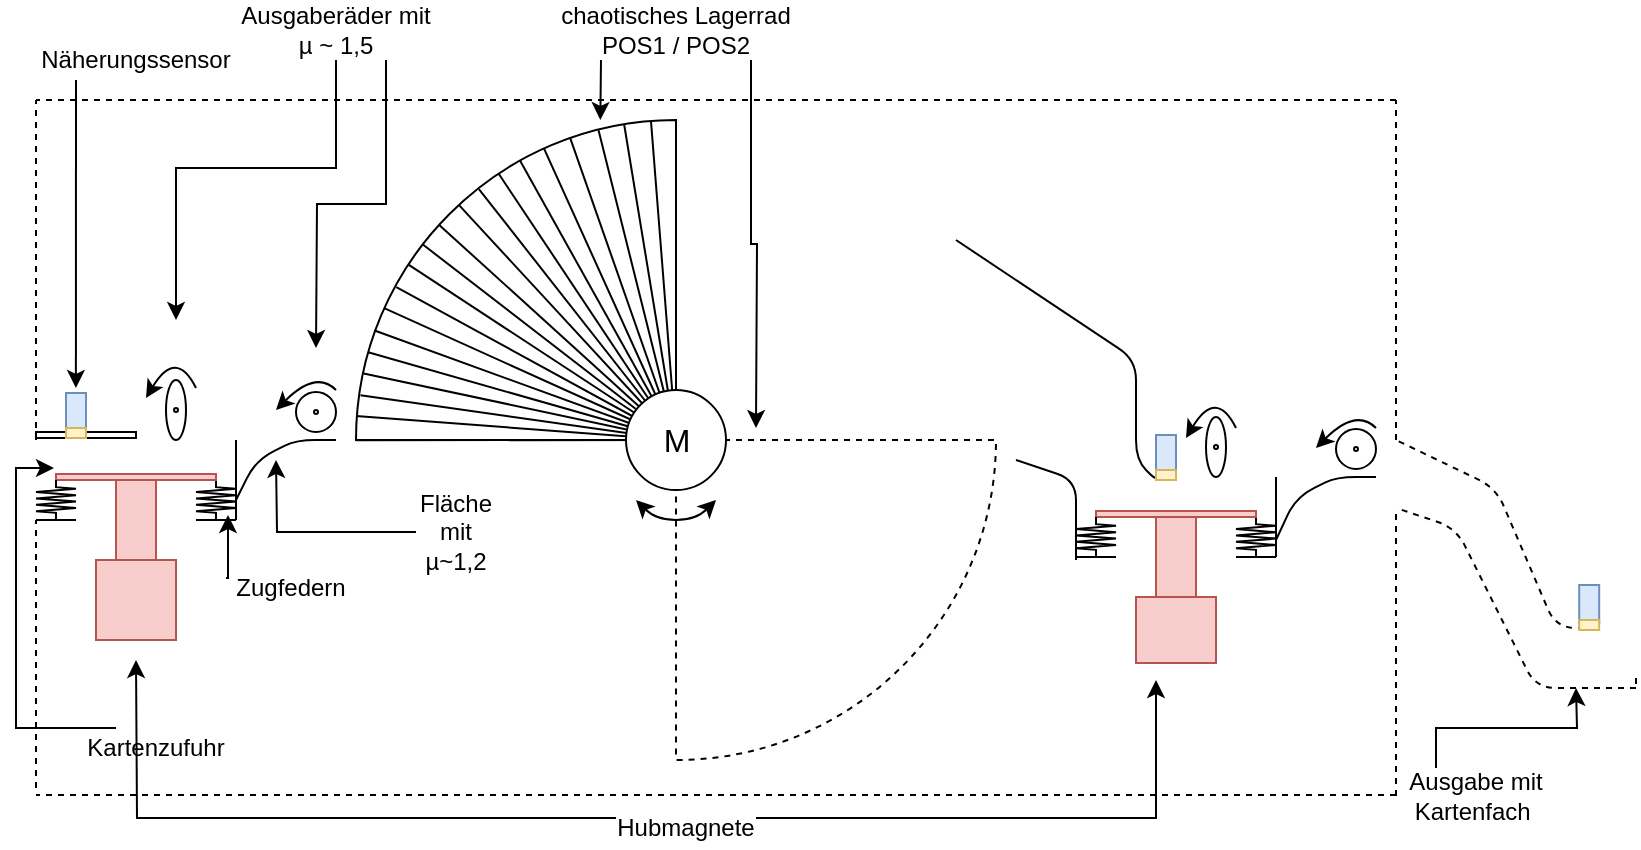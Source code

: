 <mxfile version="10.6.7" type="github"><diagram id="RfLB88kJiqTOzry3jW2a" name="Page-1"><mxGraphModel dx="1522" dy="840" grid="1" gridSize="10" guides="1" tooltips="1" connect="1" arrows="1" fold="1" page="1" pageScale="1" pageWidth="827" pageHeight="1169" math="0" shadow="0"><root><mxCell id="0"/><mxCell id="1" parent="0"/><mxCell id="RTJf5G-PXZHEJTNAElWj-1" value="" style="endArrow=none;html=1;" parent="1" edge="1"><mxGeometry width="50" height="50" relative="1" as="geometry"><mxPoint x="100" y="286" as="sourcePoint"/><mxPoint x="120" y="286" as="targetPoint"/><Array as="points"><mxPoint x="120" y="286"/></Array></mxGeometry></mxCell><mxCell id="RTJf5G-PXZHEJTNAElWj-2" value="" style="rounded=0;whiteSpace=wrap;html=1;fillColor=#f8cecc;strokeColor=#b85450;" parent="1" vertex="1"><mxGeometry x="60" y="266" width="20" height="40" as="geometry"/></mxCell><mxCell id="RTJf5G-PXZHEJTNAElWj-3" value="" style="rounded=0;whiteSpace=wrap;html=1;fillColor=#f8cecc;strokeColor=#b85450;" parent="1" vertex="1"><mxGeometry x="50" y="306" width="40" height="40" as="geometry"/></mxCell><mxCell id="RTJf5G-PXZHEJTNAElWj-4" value="" style="verticalLabelPosition=bottom;shadow=0;dashed=0;align=center;fillColor=#ffffff;html=1;verticalAlign=top;strokeWidth=1;shape=mxgraph.electrical.resistors.resistor_2;rotation=-90;" parent="1" vertex="1"><mxGeometry x="100" y="266" width="20" height="20" as="geometry"/></mxCell><mxCell id="RTJf5G-PXZHEJTNAElWj-5" value="" style="endArrow=none;html=1;" parent="1" edge="1"><mxGeometry width="50" height="50" relative="1" as="geometry"><mxPoint x="120" y="286" as="sourcePoint"/><mxPoint x="120" y="246" as="targetPoint"/></mxGeometry></mxCell><mxCell id="RTJf5G-PXZHEJTNAElWj-6" value="" style="rounded=0;whiteSpace=wrap;html=1;fillColor=#f8cecc;strokeColor=#b85450;" parent="1" vertex="1"><mxGeometry x="30" y="263" width="80" height="3" as="geometry"/></mxCell><mxCell id="RTJf5G-PXZHEJTNAElWj-7" value="" style="ellipse;whiteSpace=wrap;html=1;fillColor=none;gradientColor=none;rotation=90;" parent="1" vertex="1"><mxGeometry x="75" y="226" width="30" height="10" as="geometry"/></mxCell><mxCell id="RTJf5G-PXZHEJTNAElWj-8" value="" style="endArrow=classic;html=1;comic=0;curved=1;" parent="1" edge="1"><mxGeometry width="50" height="50" relative="1" as="geometry"><mxPoint x="100" y="220" as="sourcePoint"/><mxPoint x="75" y="225" as="targetPoint"/><Array as="points"><mxPoint x="90" y="200"/></Array></mxGeometry></mxCell><mxCell id="RTJf5G-PXZHEJTNAElWj-9" value="" style="ellipse;whiteSpace=wrap;html=1;aspect=fixed;fillColor=none;gradientColor=none;" parent="1" vertex="1"><mxGeometry x="89" y="230" width="2" height="2" as="geometry"/></mxCell><mxCell id="RTJf5G-PXZHEJTNAElWj-10" value="" style="endArrow=none;html=1;" parent="1" edge="1"><mxGeometry width="50" height="50" relative="1" as="geometry"><mxPoint x="120" y="276" as="sourcePoint"/><mxPoint x="170" y="246" as="targetPoint"/><Array as="points"><mxPoint x="130" y="256"/><mxPoint x="150" y="246"/></Array></mxGeometry></mxCell><mxCell id="RTJf5G-PXZHEJTNAElWj-11" value="" style="ellipse;whiteSpace=wrap;html=1;aspect=fixed;fillColor=none;gradientColor=none;" parent="1" vertex="1"><mxGeometry x="150" y="222" width="20" height="20" as="geometry"/></mxCell><mxCell id="RTJf5G-PXZHEJTNAElWj-13" value="" style="ellipse;whiteSpace=wrap;html=1;aspect=fixed;fillColor=none;gradientColor=none;" parent="1" vertex="1"><mxGeometry x="159" y="231" width="2" height="2" as="geometry"/></mxCell><mxCell id="RTJf5G-PXZHEJTNAElWj-19" value="" style="verticalLabelPosition=bottom;verticalAlign=top;html=1;shape=mxgraph.basic.pie;startAngle=0.25;endAngle=0.5;direction=west;aspect=fixed;fillColor=none;" parent="1" vertex="1"><mxGeometry x="180" y="86" width="320" height="320" as="geometry"/></mxCell><mxCell id="RTJf5G-PXZHEJTNAElWj-20" value="" style="verticalLabelPosition=bottom;verticalAlign=top;html=1;shape=mxgraph.basic.pie;startAngle=0.25;endAngle=0.5;direction=north;aspect=fixed;fillColor=none;dashed=1;rotation=90;" parent="1" vertex="1"><mxGeometry x="180" y="86" width="320" height="320" as="geometry"/></mxCell><mxCell id="RTJf5G-PXZHEJTNAElWj-23" value="" style="endArrow=none;html=1;" parent="1" edge="1"><mxGeometry width="50" height="50" relative="1" as="geometry"><mxPoint x="180" y="234" as="sourcePoint"/><mxPoint x="340" y="246" as="targetPoint"/></mxGeometry></mxCell><mxCell id="RTJf5G-PXZHEJTNAElWj-24" value="" style="endArrow=none;html=1;exitX=0.993;exitY=0.57;exitDx=0;exitDy=0;exitPerimeter=0;" parent="1" source="RTJf5G-PXZHEJTNAElWj-19" edge="1"><mxGeometry width="50" height="50" relative="1" as="geometry"><mxPoint x="183" y="221" as="sourcePoint"/><mxPoint x="340" y="246" as="targetPoint"/></mxGeometry></mxCell><mxCell id="RTJf5G-PXZHEJTNAElWj-25" value="" style="endArrow=none;html=1;exitX=0.988;exitY=0.604;exitDx=0;exitDy=0;exitPerimeter=0;" parent="1" source="RTJf5G-PXZHEJTNAElWj-19" edge="1"><mxGeometry width="50" height="50" relative="1" as="geometry"><mxPoint x="183" y="212" as="sourcePoint"/><mxPoint x="340" y="246" as="targetPoint"/></mxGeometry></mxCell><mxCell id="RTJf5G-PXZHEJTNAElWj-26" value="" style="endArrow=none;html=1;exitX=0.981;exitY=0.637;exitDx=0;exitDy=0;exitPerimeter=0;" parent="1" source="RTJf5G-PXZHEJTNAElWj-19" edge="1"><mxGeometry width="50" height="50" relative="1" as="geometry"><mxPoint x="185" y="204" as="sourcePoint"/><mxPoint x="340" y="246" as="targetPoint"/></mxGeometry></mxCell><mxCell id="RTJf5G-PXZHEJTNAElWj-27" value="" style="endArrow=none;html=1;exitX=1.001;exitY=0.538;exitDx=0;exitDy=0;exitPerimeter=0;" parent="1" edge="1"><mxGeometry width="50" height="50" relative="1" as="geometry"><mxPoint x="179.976" y="246.119" as="sourcePoint"/><mxPoint x="340" y="246" as="targetPoint"/></mxGeometry></mxCell><mxCell id="RTJf5G-PXZHEJTNAElWj-28" value="" style="endArrow=none;html=1;exitX=0.971;exitY=0.671;exitDx=0;exitDy=0;exitPerimeter=0;" parent="1" source="RTJf5G-PXZHEJTNAElWj-19" edge="1"><mxGeometry width="50" height="50" relative="1" as="geometry"><mxPoint x="195.477" y="214.45" as="sourcePoint"/><mxPoint x="340" y="246" as="targetPoint"/></mxGeometry></mxCell><mxCell id="RTJf5G-PXZHEJTNAElWj-29" value="" style="endArrow=none;html=1;exitX=0.956;exitY=0.706;exitDx=0;exitDy=0;exitPerimeter=0;" parent="1" source="RTJf5G-PXZHEJTNAElWj-19" edge="1"><mxGeometry width="50" height="50" relative="1" as="geometry"><mxPoint x="205.477" y="224.45" as="sourcePoint"/><mxPoint x="340" y="246" as="targetPoint"/></mxGeometry></mxCell><mxCell id="RTJf5G-PXZHEJTNAElWj-30" value="" style="endArrow=none;html=1;exitX=0.937;exitY=0.739;exitDx=0;exitDy=0;exitPerimeter=0;" parent="1" source="RTJf5G-PXZHEJTNAElWj-19" edge="1"><mxGeometry width="50" height="50" relative="1" as="geometry"><mxPoint x="196" y="178" as="sourcePoint"/><mxPoint x="340" y="246" as="targetPoint"/></mxGeometry></mxCell><mxCell id="RTJf5G-PXZHEJTNAElWj-32" value="" style="endArrow=none;html=1;exitX=0.918;exitY=0.774;exitDx=0;exitDy=0;exitPerimeter=0;" parent="1" source="RTJf5G-PXZHEJTNAElWj-19" edge="1"><mxGeometry width="50" height="50" relative="1" as="geometry"><mxPoint x="200" y="176" as="sourcePoint"/><mxPoint x="340" y="246" as="targetPoint"/></mxGeometry></mxCell><mxCell id="RTJf5G-PXZHEJTNAElWj-34" value="" style="endArrow=none;html=1;exitX=0.87;exitY=0.836;exitDx=0;exitDy=0;exitPerimeter=0;" parent="1" source="RTJf5G-PXZHEJTNAElWj-19" edge="1"><mxGeometry width="50" height="50" relative="1" as="geometry"><mxPoint x="208.899" y="180.758" as="sourcePoint"/><mxPoint x="340" y="246" as="targetPoint"/></mxGeometry></mxCell><mxCell id="RTJf5G-PXZHEJTNAElWj-37" value="" style="endArrow=none;html=1;exitX=0.895;exitY=0.805;exitDx=0;exitDy=0;exitPerimeter=0;" parent="1" source="RTJf5G-PXZHEJTNAElWj-19" edge="1"><mxGeometry width="50" height="50" relative="1" as="geometry"><mxPoint x="204" y="163" as="sourcePoint"/><mxPoint x="340" y="246" as="targetPoint"/></mxGeometry></mxCell><mxCell id="RTJf5G-PXZHEJTNAElWj-38" value="" style="endArrow=none;html=1;exitX=0.839;exitY=0.867;exitDx=0;exitDy=0;exitPerimeter=0;" parent="1" source="RTJf5G-PXZHEJTNAElWj-19" edge="1"><mxGeometry width="50" height="50" relative="1" as="geometry"><mxPoint x="247" y="116" as="sourcePoint"/><mxPoint x="340" y="246" as="targetPoint"/></mxGeometry></mxCell><mxCell id="RTJf5G-PXZHEJTNAElWj-39" value="" style="endArrow=none;html=1;exitX=0.808;exitY=0.892;exitDx=0;exitDy=0;exitPerimeter=0;" parent="1" source="RTJf5G-PXZHEJTNAElWj-19" edge="1"><mxGeometry width="50" height="50" relative="1" as="geometry"><mxPoint x="255" y="111" as="sourcePoint"/><mxPoint x="340" y="246" as="targetPoint"/></mxGeometry></mxCell><mxCell id="RTJf5G-PXZHEJTNAElWj-40" value="" style="endArrow=none;html=1;exitX=0.744;exitY=0.937;exitDx=0;exitDy=0;exitPerimeter=0;" parent="1" source="RTJf5G-PXZHEJTNAElWj-19" edge="1"><mxGeometry width="50" height="50" relative="1" as="geometry"><mxPoint x="238.791" y="185.093" as="sourcePoint"/><mxPoint x="340" y="246" as="targetPoint"/></mxGeometry></mxCell><mxCell id="RTJf5G-PXZHEJTNAElWj-41" value="" style="endArrow=none;html=1;exitX=0.777;exitY=0.916;exitDx=0;exitDy=0;exitPerimeter=0;" parent="1" source="RTJf5G-PXZHEJTNAElWj-19" edge="1"><mxGeometry width="50" height="50" relative="1" as="geometry"><mxPoint x="229.791" y="176.093" as="sourcePoint"/><mxPoint x="340" y="246" as="targetPoint"/></mxGeometry></mxCell><mxCell id="RTJf5G-PXZHEJTNAElWj-49" value="" style="endArrow=none;html=1;" parent="1" edge="1"><mxGeometry width="50" height="50" relative="1" as="geometry"><mxPoint x="190" y="246" as="sourcePoint"/><mxPoint x="340" y="246" as="targetPoint"/></mxGeometry></mxCell><mxCell id="RTJf5G-PXZHEJTNAElWj-50" value="" style="endArrow=none;html=1;exitX=0.706;exitY=0.955;exitDx=0;exitDy=0;exitPerimeter=0;" parent="1" source="RTJf5G-PXZHEJTNAElWj-19" edge="1"><mxGeometry width="50" height="50" relative="1" as="geometry"><mxPoint x="200" y="254" as="sourcePoint"/><mxPoint x="340" y="246" as="targetPoint"/></mxGeometry></mxCell><mxCell id="RTJf5G-PXZHEJTNAElWj-52" value="" style="endArrow=none;html=1;exitX=0.665;exitY=0.971;exitDx=0;exitDy=0;exitPerimeter=0;" parent="1" source="RTJf5G-PXZHEJTNAElWj-19" edge="1"><mxGeometry width="50" height="50" relative="1" as="geometry"><mxPoint x="290.058" y="92.674" as="sourcePoint"/><mxPoint x="340" y="246" as="targetPoint"/></mxGeometry></mxCell><mxCell id="RTJf5G-PXZHEJTNAElWj-53" value="" style="endArrow=none;html=1;exitX=0.621;exitY=0.984;exitDx=0;exitDy=0;exitPerimeter=0;" parent="1" source="RTJf5G-PXZHEJTNAElWj-19" edge="1"><mxGeometry width="50" height="50" relative="1" as="geometry"><mxPoint x="302" y="90" as="sourcePoint"/><mxPoint x="340" y="246" as="targetPoint"/></mxGeometry></mxCell><mxCell id="RTJf5G-PXZHEJTNAElWj-54" value="" style="endArrow=none;html=1;exitX=0.581;exitY=0.993;exitDx=0;exitDy=0;exitPerimeter=0;" parent="1" source="RTJf5G-PXZHEJTNAElWj-19" edge="1"><mxGeometry width="50" height="50" relative="1" as="geometry"><mxPoint x="318" y="89" as="sourcePoint"/><mxPoint x="340" y="246" as="targetPoint"/><Array as="points"/></mxGeometry></mxCell><mxCell id="RTJf5G-PXZHEJTNAElWj-55" value="" style="endArrow=none;html=1;" parent="1" source="RTJf5G-PXZHEJTNAElWj-61" edge="1"><mxGeometry width="50" height="50" relative="1" as="geometry"><mxPoint x="190" y="244" as="sourcePoint"/><mxPoint x="340" y="246" as="targetPoint"/></mxGeometry></mxCell><mxCell id="RTJf5G-PXZHEJTNAElWj-56" value="" style="endArrow=none;html=1;exitX=0.539;exitY=0.997;exitDx=0;exitDy=0;exitPerimeter=0;" parent="1" source="RTJf5G-PXZHEJTNAElWj-19" edge="1"><mxGeometry width="50" height="50" relative="1" as="geometry"><mxPoint x="330.093" y="85.849" as="sourcePoint"/><mxPoint x="340" y="245.5" as="targetPoint"/></mxGeometry></mxCell><mxCell id="RTJf5G-PXZHEJTNAElWj-62" value="" style="endArrow=none;html=1;" parent="1" source="RTJf5G-PXZHEJTNAElWj-63" target="RTJf5G-PXZHEJTNAElWj-61" edge="1"><mxGeometry width="50" height="50" relative="1" as="geometry"><mxPoint x="500" y="246" as="sourcePoint"/><mxPoint x="340" y="246" as="targetPoint"/></mxGeometry></mxCell><mxCell id="RTJf5G-PXZHEJTNAElWj-61" value="" style="ellipse;whiteSpace=wrap;html=1;aspect=fixed;" parent="1" vertex="1"><mxGeometry x="315" y="221" width="50" height="50" as="geometry"/></mxCell><mxCell id="RTJf5G-PXZHEJTNAElWj-63" value="&lt;font style=&quot;font-size: 16px&quot;&gt;M&lt;/font&gt;" style="text;html=1;align=center;verticalAlign=middle;whiteSpace=wrap;rounded=0;" parent="1" vertex="1"><mxGeometry x="328.5" y="234.5" width="23" height="23" as="geometry"/></mxCell><mxCell id="4iU3ooHCfDgcOZttudwt-4" value="" style="endArrow=none;html=1;" parent="1" edge="1"><mxGeometry width="50" height="50" relative="1" as="geometry"><mxPoint x="20" y="286" as="sourcePoint"/><mxPoint x="40" y="286" as="targetPoint"/><Array as="points"><mxPoint x="40" y="286"/></Array></mxGeometry></mxCell><mxCell id="4iU3ooHCfDgcOZttudwt-5" value="" style="verticalLabelPosition=bottom;shadow=0;dashed=0;align=center;fillColor=#ffffff;html=1;verticalAlign=top;strokeWidth=1;shape=mxgraph.electrical.resistors.resistor_2;rotation=-90;" parent="1" vertex="1"><mxGeometry x="20" y="266" width="20" height="20" as="geometry"/></mxCell><mxCell id="4iU3ooHCfDgcOZttudwt-8" value="" style="endArrow=none;html=1;" parent="1" edge="1"><mxGeometry width="50" height="50" relative="1" as="geometry"><mxPoint x="620.0" y="304.5" as="sourcePoint"/><mxPoint x="640.0" y="304.5" as="targetPoint"/><Array as="points"><mxPoint x="640" y="304.5"/></Array></mxGeometry></mxCell><mxCell id="4iU3ooHCfDgcOZttudwt-9" value="" style="rounded=0;whiteSpace=wrap;html=1;fillColor=#f8cecc;strokeColor=#b85450;" parent="1" vertex="1"><mxGeometry x="580" y="284.5" width="20" height="40" as="geometry"/></mxCell><mxCell id="4iU3ooHCfDgcOZttudwt-10" value="" style="rounded=0;whiteSpace=wrap;html=1;fillColor=#f8cecc;strokeColor=#b85450;" parent="1" vertex="1"><mxGeometry x="570" y="324.5" width="40" height="33" as="geometry"/></mxCell><mxCell id="4iU3ooHCfDgcOZttudwt-11" value="" style="verticalLabelPosition=bottom;shadow=0;dashed=0;align=center;fillColor=#ffffff;html=1;verticalAlign=top;strokeWidth=1;shape=mxgraph.electrical.resistors.resistor_2;rotation=-90;" parent="1" vertex="1"><mxGeometry x="620" y="284.5" width="20" height="20" as="geometry"/></mxCell><mxCell id="4iU3ooHCfDgcOZttudwt-12" value="" style="endArrow=none;html=1;" parent="1" edge="1"><mxGeometry width="50" height="50" relative="1" as="geometry"><mxPoint x="640.0" y="304.5" as="sourcePoint"/><mxPoint x="640.0" y="264.5" as="targetPoint"/></mxGeometry></mxCell><mxCell id="4iU3ooHCfDgcOZttudwt-13" value="" style="rounded=0;whiteSpace=wrap;html=1;fillColor=#f8cecc;strokeColor=#b85450;" parent="1" vertex="1"><mxGeometry x="550" y="281.5" width="80" height="3" as="geometry"/></mxCell><mxCell id="4iU3ooHCfDgcOZttudwt-14" value="" style="ellipse;whiteSpace=wrap;html=1;fillColor=none;gradientColor=none;rotation=90;" parent="1" vertex="1"><mxGeometry x="595" y="244.5" width="30" height="10" as="geometry"/></mxCell><mxCell id="4iU3ooHCfDgcOZttudwt-15" value="" style="curved=1;endArrow=classic;html=1;startArrow=classic;startFill=1;" parent="1" edge="1"><mxGeometry width="50" height="50" relative="1" as="geometry"><mxPoint x="360" y="276" as="sourcePoint"/><mxPoint x="320" y="276" as="targetPoint"/><Array as="points"><mxPoint x="350" y="286"/><mxPoint x="330" y="286"/></Array></mxGeometry></mxCell><mxCell id="4iU3ooHCfDgcOZttudwt-16" value="" style="ellipse;whiteSpace=wrap;html=1;aspect=fixed;fillColor=none;gradientColor=none;" parent="1" vertex="1"><mxGeometry x="609" y="248.5" width="2" height="2" as="geometry"/></mxCell><mxCell id="4iU3ooHCfDgcOZttudwt-17" value="" style="endArrow=none;html=1;" parent="1" edge="1"><mxGeometry width="50" height="50" relative="1" as="geometry"><mxPoint x="640" y="296" as="sourcePoint"/><mxPoint x="690.0" y="264.5" as="targetPoint"/><Array as="points"><mxPoint x="650" y="274.5"/><mxPoint x="670" y="264.5"/></Array></mxGeometry></mxCell><mxCell id="4iU3ooHCfDgcOZttudwt-18" value="" style="ellipse;whiteSpace=wrap;html=1;aspect=fixed;fillColor=none;gradientColor=none;" parent="1" vertex="1"><mxGeometry x="670" y="240.5" width="20" height="20" as="geometry"/></mxCell><mxCell id="4iU3ooHCfDgcOZttudwt-19" value="" style="endArrow=classic;html=1;curved=1;" parent="1" edge="1"><mxGeometry width="50" height="50" relative="1" as="geometry"><mxPoint x="690" y="240" as="sourcePoint"/><mxPoint x="660" y="250" as="targetPoint"/><Array as="points"><mxPoint x="680" y="230"/></Array></mxGeometry></mxCell><mxCell id="4iU3ooHCfDgcOZttudwt-20" value="" style="ellipse;whiteSpace=wrap;html=1;aspect=fixed;fillColor=none;gradientColor=none;" parent="1" vertex="1"><mxGeometry x="679" y="249.5" width="2" height="2" as="geometry"/></mxCell><mxCell id="4iU3ooHCfDgcOZttudwt-23" value="" style="endArrow=none;html=1;" parent="1" edge="1"><mxGeometry width="50" height="50" relative="1" as="geometry"><mxPoint x="540" y="304.5" as="sourcePoint"/><mxPoint x="560.0" y="304.5" as="targetPoint"/><Array as="points"><mxPoint x="560" y="304.5"/></Array></mxGeometry></mxCell><mxCell id="4iU3ooHCfDgcOZttudwt-24" value="" style="verticalLabelPosition=bottom;shadow=0;dashed=0;align=center;fillColor=#ffffff;html=1;verticalAlign=top;strokeWidth=1;shape=mxgraph.electrical.resistors.resistor_2;rotation=-90;" parent="1" vertex="1"><mxGeometry x="540" y="284.5" width="20" height="20" as="geometry"/></mxCell><mxCell id="4iU3ooHCfDgcOZttudwt-27" value="" style="endArrow=none;html=1;" parent="1" edge="1"><mxGeometry width="50" height="50" relative="1" as="geometry"><mxPoint x="540" y="306" as="sourcePoint"/><mxPoint x="510" y="256" as="targetPoint"/><Array as="points"><mxPoint x="540" y="266"/></Array></mxGeometry></mxCell><mxCell id="4iU3ooHCfDgcOZttudwt-29" value="" style="rounded=0;whiteSpace=wrap;html=1;" parent="1" vertex="1"><mxGeometry x="20" y="242" width="50" height="3" as="geometry"/></mxCell><mxCell id="4iU3ooHCfDgcOZttudwt-32" value="" style="endArrow=none;html=1;" parent="1" edge="1"><mxGeometry width="50" height="50" relative="1" as="geometry"><mxPoint x="480" y="146" as="sourcePoint"/><mxPoint x="590" y="266" as="targetPoint"/><Array as="points"><mxPoint x="570" y="206"/><mxPoint x="570" y="256"/><mxPoint x="580" y="266"/></Array></mxGeometry></mxCell><mxCell id="4iU3ooHCfDgcOZttudwt-33" value="" style="endArrow=none;dashed=1;html=1;" parent="1" edge="1"><mxGeometry width="50" height="50" relative="1" as="geometry"><mxPoint x="700" y="423.5" as="sourcePoint"/><mxPoint x="20" y="423.5" as="targetPoint"/></mxGeometry></mxCell><mxCell id="4iU3ooHCfDgcOZttudwt-34" value="" style="endArrow=none;dashed=1;html=1;" parent="1" edge="1"><mxGeometry width="50" height="50" relative="1" as="geometry"><mxPoint x="700" y="76" as="sourcePoint"/><mxPoint x="20" y="76" as="targetPoint"/></mxGeometry></mxCell><mxCell id="4iU3ooHCfDgcOZttudwt-35" value="" style="endArrow=none;dashed=1;html=1;" parent="1" edge="1"><mxGeometry width="50" height="50" relative="1" as="geometry"><mxPoint x="700" y="246" as="sourcePoint"/><mxPoint x="700" y="76" as="targetPoint"/></mxGeometry></mxCell><mxCell id="4iU3ooHCfDgcOZttudwt-36" value="" style="endArrow=none;dashed=1;html=1;exitX=0;exitY=0.5;exitDx=0;exitDy=0;" parent="1" source="4iU3ooHCfDgcOZttudwt-59" edge="1"><mxGeometry width="50" height="50" relative="1" as="geometry"><mxPoint x="700" y="366.5" as="sourcePoint"/><mxPoint x="700" y="280" as="targetPoint"/></mxGeometry></mxCell><mxCell id="4iU3ooHCfDgcOZttudwt-38" value="" style="endArrow=none;dashed=1;html=1;" parent="1" edge="1"><mxGeometry width="50" height="50" relative="1" as="geometry"><mxPoint x="800" y="340" as="sourcePoint"/><mxPoint x="700" y="246" as="targetPoint"/><Array as="points"><mxPoint x="780" y="340"/><mxPoint x="750" y="270"/></Array></mxGeometry></mxCell><mxCell id="4iU3ooHCfDgcOZttudwt-39" value="" style="endArrow=none;dashed=1;html=1;" parent="1" edge="1"><mxGeometry width="50" height="50" relative="1" as="geometry"><mxPoint x="20" y="246" as="sourcePoint"/><mxPoint x="20" y="76" as="targetPoint"/></mxGeometry></mxCell><mxCell id="4iU3ooHCfDgcOZttudwt-40" value="" style="endArrow=none;dashed=1;html=1;" parent="1" edge="1"><mxGeometry width="50" height="50" relative="1" as="geometry"><mxPoint x="20" y="420" as="sourcePoint"/><mxPoint x="20" y="286" as="targetPoint"/></mxGeometry></mxCell><mxCell id="4iU3ooHCfDgcOZttudwt-44" style="edgeStyle=orthogonalEdgeStyle;rounded=0;orthogonalLoop=1;jettySize=auto;html=1;exitX=0;exitY=0.25;exitDx=0;exitDy=0;startArrow=none;startFill=0;endArrow=classic;endFill=1;" parent="1" source="4iU3ooHCfDgcOZttudwt-43" edge="1"><mxGeometry relative="1" as="geometry"><mxPoint x="70" y="356" as="targetPoint"/></mxGeometry></mxCell><mxCell id="4iU3ooHCfDgcOZttudwt-45" style="edgeStyle=orthogonalEdgeStyle;rounded=0;orthogonalLoop=1;jettySize=auto;html=1;exitX=1;exitY=0.25;exitDx=0;exitDy=0;startArrow=none;startFill=0;endArrow=classic;endFill=1;" parent="1" source="4iU3ooHCfDgcOZttudwt-43" edge="1"><mxGeometry relative="1" as="geometry"><mxPoint x="580" y="366" as="targetPoint"/><Array as="points"><mxPoint x="580" y="435"/></Array></mxGeometry></mxCell><mxCell id="4iU3ooHCfDgcOZttudwt-43" value="Hubmagnete" style="text;html=1;strokeColor=none;fillColor=none;align=center;verticalAlign=middle;whiteSpace=wrap;rounded=0;" parent="1" vertex="1"><mxGeometry x="310" y="430" width="70" height="20" as="geometry"/></mxCell><mxCell id="4iU3ooHCfDgcOZttudwt-47" style="edgeStyle=orthogonalEdgeStyle;rounded=0;orthogonalLoop=1;jettySize=auto;html=1;exitX=0;exitY=0.25;exitDx=0;exitDy=0;startArrow=none;startFill=0;endArrow=classic;endFill=1;entryX=0.125;entryY=0.8;entryDx=0;entryDy=0;entryPerimeter=0;" parent="1" source="4iU3ooHCfDgcOZttudwt-46" target="RTJf5G-PXZHEJTNAElWj-4" edge="1"><mxGeometry relative="1" as="geometry"><mxPoint x="115" y="296" as="targetPoint"/></mxGeometry></mxCell><mxCell id="4iU3ooHCfDgcOZttudwt-46" value="Zugfedern&lt;br&gt;" style="text;html=1;strokeColor=none;fillColor=none;align=center;verticalAlign=middle;whiteSpace=wrap;rounded=0;" parent="1" vertex="1"><mxGeometry x="115" y="310" width="65" height="20" as="geometry"/></mxCell><mxCell id="4iU3ooHCfDgcOZttudwt-49" style="edgeStyle=orthogonalEdgeStyle;rounded=0;orthogonalLoop=1;jettySize=auto;html=1;exitX=0;exitY=0.5;exitDx=0;exitDy=0;startArrow=none;startFill=0;endArrow=classic;endFill=1;" parent="1" source="4iU3ooHCfDgcOZttudwt-48" edge="1"><mxGeometry relative="1" as="geometry"><mxPoint x="140.0" y="256" as="targetPoint"/></mxGeometry></mxCell><mxCell id="4iU3ooHCfDgcOZttudwt-48" value="Fläche mit µ~1,2&lt;br&gt;" style="text;html=1;strokeColor=none;fillColor=none;align=center;verticalAlign=middle;whiteSpace=wrap;rounded=0;" parent="1" vertex="1"><mxGeometry x="210" y="282" width="40" height="20" as="geometry"/></mxCell><mxCell id="4iU3ooHCfDgcOZttudwt-51" style="edgeStyle=orthogonalEdgeStyle;rounded=0;orthogonalLoop=1;jettySize=auto;html=1;exitX=0.25;exitY=1;exitDx=0;exitDy=0;startArrow=none;startFill=0;endArrow=classic;endFill=1;" parent="1" source="4iU3ooHCfDgcOZttudwt-50" edge="1"><mxGeometry relative="1" as="geometry"><mxPoint x="302.167" y="86" as="targetPoint"/></mxGeometry></mxCell><mxCell id="4iU3ooHCfDgcOZttudwt-53" style="edgeStyle=orthogonalEdgeStyle;rounded=0;orthogonalLoop=1;jettySize=auto;html=1;exitX=0.75;exitY=1;exitDx=0;exitDy=0;startArrow=none;startFill=0;endArrow=classic;endFill=1;" parent="1" source="4iU3ooHCfDgcOZttudwt-50" edge="1"><mxGeometry relative="1" as="geometry"><mxPoint x="380" y="240" as="targetPoint"/></mxGeometry></mxCell><mxCell id="4iU3ooHCfDgcOZttudwt-50" value="chaotisches Lagerrad&lt;br&gt;POS1 / POS2&lt;br&gt;" style="text;html=1;strokeColor=none;fillColor=none;align=center;verticalAlign=middle;whiteSpace=wrap;rounded=0;" parent="1" vertex="1"><mxGeometry x="265" y="26" width="150" height="30" as="geometry"/></mxCell><mxCell id="4iU3ooHCfDgcOZttudwt-56" style="edgeStyle=orthogonalEdgeStyle;rounded=0;orthogonalLoop=1;jettySize=auto;html=1;exitX=0.5;exitY=1;exitDx=0;exitDy=0;startArrow=none;startFill=0;endArrow=classic;endFill=1;" parent="1" source="4iU3ooHCfDgcOZttudwt-54" edge="1"><mxGeometry relative="1" as="geometry"><mxPoint x="90" y="186" as="targetPoint"/><Array as="points"><mxPoint x="170" y="110"/><mxPoint x="90" y="110"/></Array></mxGeometry></mxCell><mxCell id="GDKP87wWafZMi6jJUAMK-6" style="edgeStyle=orthogonalEdgeStyle;rounded=0;orthogonalLoop=1;jettySize=auto;html=1;exitX=0.75;exitY=1;exitDx=0;exitDy=0;startArrow=none;startFill=0;endArrow=classic;endFill=1;" parent="1" source="4iU3ooHCfDgcOZttudwt-54" edge="1"><mxGeometry relative="1" as="geometry"><mxPoint x="160.0" y="200" as="targetPoint"/></mxGeometry></mxCell><mxCell id="4iU3ooHCfDgcOZttudwt-54" value="Ausgaberäder mit µ ~ 1,5" style="text;html=1;strokeColor=none;fillColor=none;align=center;verticalAlign=middle;whiteSpace=wrap;rounded=0;" parent="1" vertex="1"><mxGeometry x="120" y="26" width="100" height="30" as="geometry"/></mxCell><mxCell id="Hjkm9xO0jwpW-wi6ekSP-1" style="edgeStyle=orthogonalEdgeStyle;rounded=0;orthogonalLoop=1;jettySize=auto;html=1;exitX=0.25;exitY=0;exitDx=0;exitDy=0;" parent="1" source="4iU3ooHCfDgcOZttudwt-59" edge="1"><mxGeometry relative="1" as="geometry"><mxPoint x="790" y="370" as="targetPoint"/></mxGeometry></mxCell><mxCell id="4iU3ooHCfDgcOZttudwt-59" value="Ausgabe mit Kartenfach&amp;nbsp;&lt;br&gt;" style="text;html=1;strokeColor=none;fillColor=none;align=center;verticalAlign=middle;whiteSpace=wrap;rounded=0;" parent="1" vertex="1"><mxGeometry x="700" y="410" width="80" height="28" as="geometry"/></mxCell><mxCell id="4iU3ooHCfDgcOZttudwt-62" style="edgeStyle=orthogonalEdgeStyle;rounded=0;orthogonalLoop=1;jettySize=auto;html=1;exitX=0.25;exitY=0;exitDx=0;exitDy=0;startArrow=none;startFill=0;endArrow=classic;endFill=1;" parent="1" source="4iU3ooHCfDgcOZttudwt-61" edge="1"><mxGeometry relative="1" as="geometry"><mxPoint x="29" y="260" as="targetPoint"/><Array as="points"><mxPoint x="29" y="390"/><mxPoint x="10" y="390"/><mxPoint x="10" y="260"/><mxPoint x="20" y="260"/></Array></mxGeometry></mxCell><mxCell id="4iU3ooHCfDgcOZttudwt-61" value="Kartenzufuhr&lt;br&gt;" style="text;html=1;strokeColor=none;fillColor=none;align=center;verticalAlign=middle;whiteSpace=wrap;rounded=0;" parent="1" vertex="1"><mxGeometry x="40" y="390" width="80" height="20" as="geometry"/></mxCell><mxCell id="GDKP87wWafZMi6jJUAMK-1" value="" style="rounded=0;whiteSpace=wrap;html=1;fillColor=#dae8fc;strokeColor=#6c8ebf;" parent="1" vertex="1"><mxGeometry x="35" y="222.5" width="10" height="19" as="geometry"/></mxCell><mxCell id="GDKP87wWafZMi6jJUAMK-4" value="" style="rounded=0;whiteSpace=wrap;html=1;fillColor=#fff2cc;strokeColor=#d6b656;" parent="1" vertex="1"><mxGeometry x="35" y="240" width="10" height="5" as="geometry"/></mxCell><mxCell id="GDKP87wWafZMi6jJUAMK-21" style="edgeStyle=none;rounded=0;comic=0;orthogonalLoop=1;jettySize=auto;html=1;exitX=0.25;exitY=1;exitDx=0;exitDy=0;startArrow=none;startFill=0;endArrow=classic;endFill=1;" parent="1" source="GDKP87wWafZMi6jJUAMK-5" edge="1"><mxGeometry relative="1" as="geometry"><mxPoint x="39.952" y="220" as="targetPoint"/></mxGeometry></mxCell><mxCell id="GDKP87wWafZMi6jJUAMK-5" value="Näherungssensor&lt;br&gt;" style="text;html=1;strokeColor=none;fillColor=none;align=center;verticalAlign=middle;whiteSpace=wrap;rounded=0;" parent="1" vertex="1"><mxGeometry x="10" y="46" width="120" height="20" as="geometry"/></mxCell><mxCell id="GDKP87wWafZMi6jJUAMK-11" value="" style="endArrow=classic;html=1;comic=0;curved=1;" parent="1" edge="1"><mxGeometry width="50" height="50" relative="1" as="geometry"><mxPoint x="620.0" y="240" as="sourcePoint"/><mxPoint x="595.0" y="245" as="targetPoint"/><Array as="points"><mxPoint x="610" y="220"/></Array></mxGeometry></mxCell><mxCell id="GDKP87wWafZMi6jJUAMK-17" value="" style="endArrow=classic;html=1;curved=1;" parent="1" edge="1"><mxGeometry width="50" height="50" relative="1" as="geometry"><mxPoint x="170" y="221" as="sourcePoint"/><mxPoint x="140" y="231" as="targetPoint"/><Array as="points"><mxPoint x="160" y="211"/></Array></mxGeometry></mxCell><mxCell id="GDKP87wWafZMi6jJUAMK-22" value="" style="rounded=0;whiteSpace=wrap;html=1;fillColor=#dae8fc;strokeColor=#6c8ebf;" parent="1" vertex="1"><mxGeometry x="580" y="243.5" width="10" height="19" as="geometry"/></mxCell><mxCell id="GDKP87wWafZMi6jJUAMK-23" value="" style="rounded=0;whiteSpace=wrap;html=1;fillColor=#fff2cc;strokeColor=#d6b656;" parent="1" vertex="1"><mxGeometry x="580" y="261" width="10" height="5" as="geometry"/></mxCell><mxCell id="Hjkm9xO0jwpW-wi6ekSP-5" value="" style="endArrow=none;dashed=1;html=1;" parent="1" edge="1"><mxGeometry width="50" height="50" relative="1" as="geometry"><mxPoint x="820" y="370" as="sourcePoint"/><mxPoint x="700" y="280" as="targetPoint"/><Array as="points"><mxPoint x="770" y="370"/><mxPoint x="730" y="290"/></Array></mxGeometry></mxCell><mxCell id="Hjkm9xO0jwpW-wi6ekSP-9" value="" style="rounded=0;whiteSpace=wrap;html=1;fillColor=#dae8fc;strokeColor=#6c8ebf;" parent="1" vertex="1"><mxGeometry x="791.6" y="318.5" width="10" height="19" as="geometry"/></mxCell><mxCell id="Hjkm9xO0jwpW-wi6ekSP-10" value="" style="rounded=0;whiteSpace=wrap;html=1;fillColor=#fff2cc;strokeColor=#d6b656;" parent="1" vertex="1"><mxGeometry x="791.6" y="336" width="10" height="5" as="geometry"/></mxCell><mxCell id="Hjkm9xO0jwpW-wi6ekSP-11" value="" style="endArrow=none;dashed=1;html=1;" parent="1" edge="1"><mxGeometry width="50" height="50" relative="1" as="geometry"><mxPoint x="820" y="365" as="sourcePoint"/><mxPoint x="820" y="370" as="targetPoint"/><Array as="points"/></mxGeometry></mxCell></root></mxGraphModel></diagram><diagram id="Ktnl2CNYgQUa4dqA6UWY" name="Page-2"><mxGraphModel dx="1182" dy="752" grid="1" gridSize="10" guides="1" tooltips="1" connect="1" arrows="1" fold="1" page="1" pageScale="1" pageWidth="827" pageHeight="1169" math="0" shadow="0"><root><mxCell id="ehRB_EOd469VQl2HE4lq-0"/><mxCell id="ehRB_EOd469VQl2HE4lq-1" parent="ehRB_EOd469VQl2HE4lq-0"/><mxCell id="O4H0m7bEJ_m4mDO5WYzA-0" value="" style="endArrow=none;html=1;" parent="ehRB_EOd469VQl2HE4lq-1" edge="1"><mxGeometry width="50" height="50" relative="1" as="geometry"><mxPoint x="100" y="286.0" as="sourcePoint"/><mxPoint x="120" y="286.0" as="targetPoint"/><Array as="points"><mxPoint x="120" y="286"/></Array></mxGeometry></mxCell><mxCell id="O4H0m7bEJ_m4mDO5WYzA-1" value="" style="rounded=0;whiteSpace=wrap;html=1;fillColor=#f8cecc;strokeColor=#b85450;" parent="ehRB_EOd469VQl2HE4lq-1" vertex="1"><mxGeometry x="60" y="266" width="20" height="40" as="geometry"/></mxCell><mxCell id="O4H0m7bEJ_m4mDO5WYzA-2" value="" style="rounded=0;whiteSpace=wrap;html=1;fillColor=#f8cecc;strokeColor=#b85450;" parent="ehRB_EOd469VQl2HE4lq-1" vertex="1"><mxGeometry x="50" y="306" width="40" height="40" as="geometry"/></mxCell><mxCell id="O4H0m7bEJ_m4mDO5WYzA-3" value="" style="verticalLabelPosition=bottom;shadow=0;dashed=0;align=center;fillColor=#ffffff;html=1;verticalAlign=top;strokeWidth=1;shape=mxgraph.electrical.resistors.resistor_2;rotation=-90;" parent="ehRB_EOd469VQl2HE4lq-1" vertex="1"><mxGeometry x="100" y="266" width="20" height="20" as="geometry"/></mxCell><mxCell id="O4H0m7bEJ_m4mDO5WYzA-4" value="" style="endArrow=none;html=1;" parent="ehRB_EOd469VQl2HE4lq-1" edge="1"><mxGeometry width="50" height="50" relative="1" as="geometry"><mxPoint x="120" y="286.0" as="sourcePoint"/><mxPoint x="120" y="246.0" as="targetPoint"/></mxGeometry></mxCell><mxCell id="O4H0m7bEJ_m4mDO5WYzA-5" value="" style="rounded=0;whiteSpace=wrap;html=1;fillColor=#f8cecc;strokeColor=#b85450;" parent="ehRB_EOd469VQl2HE4lq-1" vertex="1"><mxGeometry x="30" y="263" width="80" height="3" as="geometry"/></mxCell><mxCell id="O4H0m7bEJ_m4mDO5WYzA-6" value="" style="ellipse;whiteSpace=wrap;html=1;fillColor=none;gradientColor=none;rotation=90;" parent="ehRB_EOd469VQl2HE4lq-1" vertex="1"><mxGeometry x="75" y="226" width="30" height="10" as="geometry"/></mxCell><mxCell id="O4H0m7bEJ_m4mDO5WYzA-7" value="" style="endArrow=classic;html=1;comic=0;curved=1;" parent="ehRB_EOd469VQl2HE4lq-1" edge="1"><mxGeometry width="50" height="50" relative="1" as="geometry"><mxPoint x="100" y="220" as="sourcePoint"/><mxPoint x="75" y="225" as="targetPoint"/><Array as="points"><mxPoint x="90" y="200"/></Array></mxGeometry></mxCell><mxCell id="O4H0m7bEJ_m4mDO5WYzA-8" value="" style="ellipse;whiteSpace=wrap;html=1;aspect=fixed;fillColor=none;gradientColor=none;" parent="ehRB_EOd469VQl2HE4lq-1" vertex="1"><mxGeometry x="89" y="230" width="2" height="2" as="geometry"/></mxCell><mxCell id="O4H0m7bEJ_m4mDO5WYzA-9" value="" style="endArrow=none;html=1;" parent="ehRB_EOd469VQl2HE4lq-1" edge="1"><mxGeometry width="50" height="50" relative="1" as="geometry"><mxPoint x="120" y="276.0" as="sourcePoint"/><mxPoint x="170" y="246.0" as="targetPoint"/><Array as="points"><mxPoint x="130" y="256"/><mxPoint x="150" y="246"/></Array></mxGeometry></mxCell><mxCell id="O4H0m7bEJ_m4mDO5WYzA-10" value="" style="ellipse;whiteSpace=wrap;html=1;aspect=fixed;fillColor=none;gradientColor=none;" parent="ehRB_EOd469VQl2HE4lq-1" vertex="1"><mxGeometry x="150" y="222" width="20" height="20" as="geometry"/></mxCell><mxCell id="O4H0m7bEJ_m4mDO5WYzA-11" value="" style="ellipse;whiteSpace=wrap;html=1;aspect=fixed;fillColor=none;gradientColor=none;" parent="ehRB_EOd469VQl2HE4lq-1" vertex="1"><mxGeometry x="159" y="231" width="2" height="2" as="geometry"/></mxCell><mxCell id="O4H0m7bEJ_m4mDO5WYzA-12" value="" style="verticalLabelPosition=bottom;verticalAlign=top;html=1;shape=mxgraph.basic.pie;startAngle=0.25;endAngle=0.5;direction=west;aspect=fixed;fillColor=none;" parent="ehRB_EOd469VQl2HE4lq-1" vertex="1"><mxGeometry x="180" y="86" width="320" height="320" as="geometry"/></mxCell><mxCell id="O4H0m7bEJ_m4mDO5WYzA-13" value="" style="verticalLabelPosition=bottom;verticalAlign=top;html=1;shape=mxgraph.basic.pie;startAngle=0.25;endAngle=0.5;direction=north;aspect=fixed;fillColor=none;dashed=1;rotation=90;" parent="ehRB_EOd469VQl2HE4lq-1" vertex="1"><mxGeometry x="180" y="86" width="320" height="320" as="geometry"/></mxCell><mxCell id="O4H0m7bEJ_m4mDO5WYzA-14" value="" style="endArrow=none;html=1;" parent="ehRB_EOd469VQl2HE4lq-1" edge="1"><mxGeometry width="50" height="50" relative="1" as="geometry"><mxPoint x="180" y="234" as="sourcePoint"/><mxPoint x="340" y="246.0" as="targetPoint"/></mxGeometry></mxCell><mxCell id="O4H0m7bEJ_m4mDO5WYzA-15" value="" style="endArrow=none;html=1;exitX=0.993;exitY=0.57;exitDx=0;exitDy=0;exitPerimeter=0;" parent="ehRB_EOd469VQl2HE4lq-1" source="O4H0m7bEJ_m4mDO5WYzA-12" edge="1"><mxGeometry width="50" height="50" relative="1" as="geometry"><mxPoint x="183" y="221" as="sourcePoint"/><mxPoint x="340" y="246.0" as="targetPoint"/></mxGeometry></mxCell><mxCell id="O4H0m7bEJ_m4mDO5WYzA-16" value="" style="endArrow=none;html=1;exitX=0.988;exitY=0.604;exitDx=0;exitDy=0;exitPerimeter=0;" parent="ehRB_EOd469VQl2HE4lq-1" source="O4H0m7bEJ_m4mDO5WYzA-12" edge="1"><mxGeometry width="50" height="50" relative="1" as="geometry"><mxPoint x="183" y="212" as="sourcePoint"/><mxPoint x="340" y="246.0" as="targetPoint"/></mxGeometry></mxCell><mxCell id="O4H0m7bEJ_m4mDO5WYzA-17" value="" style="endArrow=none;html=1;exitX=0.981;exitY=0.637;exitDx=0;exitDy=0;exitPerimeter=0;" parent="ehRB_EOd469VQl2HE4lq-1" source="O4H0m7bEJ_m4mDO5WYzA-12" edge="1"><mxGeometry width="50" height="50" relative="1" as="geometry"><mxPoint x="185" y="204" as="sourcePoint"/><mxPoint x="340" y="246.0" as="targetPoint"/></mxGeometry></mxCell><mxCell id="O4H0m7bEJ_m4mDO5WYzA-18" value="" style="endArrow=none;html=1;exitX=1.001;exitY=0.538;exitDx=0;exitDy=0;exitPerimeter=0;" parent="ehRB_EOd469VQl2HE4lq-1" edge="1"><mxGeometry width="50" height="50" relative="1" as="geometry"><mxPoint x="179.976" y="246.119" as="sourcePoint"/><mxPoint x="340" y="246.0" as="targetPoint"/></mxGeometry></mxCell><mxCell id="O4H0m7bEJ_m4mDO5WYzA-19" value="" style="endArrow=none;html=1;exitX=0.971;exitY=0.671;exitDx=0;exitDy=0;exitPerimeter=0;" parent="ehRB_EOd469VQl2HE4lq-1" source="O4H0m7bEJ_m4mDO5WYzA-12" edge="1"><mxGeometry width="50" height="50" relative="1" as="geometry"><mxPoint x="195.477" y="214.45" as="sourcePoint"/><mxPoint x="340" y="246.0" as="targetPoint"/></mxGeometry></mxCell><mxCell id="O4H0m7bEJ_m4mDO5WYzA-20" value="" style="endArrow=none;html=1;exitX=0.956;exitY=0.706;exitDx=0;exitDy=0;exitPerimeter=0;" parent="ehRB_EOd469VQl2HE4lq-1" source="O4H0m7bEJ_m4mDO5WYzA-12" edge="1"><mxGeometry width="50" height="50" relative="1" as="geometry"><mxPoint x="205.477" y="224.45" as="sourcePoint"/><mxPoint x="340" y="246.0" as="targetPoint"/></mxGeometry></mxCell><mxCell id="O4H0m7bEJ_m4mDO5WYzA-21" value="" style="endArrow=none;html=1;exitX=0.937;exitY=0.739;exitDx=0;exitDy=0;exitPerimeter=0;" parent="ehRB_EOd469VQl2HE4lq-1" source="O4H0m7bEJ_m4mDO5WYzA-12" edge="1"><mxGeometry width="50" height="50" relative="1" as="geometry"><mxPoint x="196" y="178" as="sourcePoint"/><mxPoint x="340" y="246.0" as="targetPoint"/></mxGeometry></mxCell><mxCell id="O4H0m7bEJ_m4mDO5WYzA-22" value="" style="endArrow=none;html=1;exitX=0.918;exitY=0.774;exitDx=0;exitDy=0;exitPerimeter=0;" parent="ehRB_EOd469VQl2HE4lq-1" source="O4H0m7bEJ_m4mDO5WYzA-12" edge="1"><mxGeometry width="50" height="50" relative="1" as="geometry"><mxPoint x="200" y="176" as="sourcePoint"/><mxPoint x="340" y="246.0" as="targetPoint"/></mxGeometry></mxCell><mxCell id="O4H0m7bEJ_m4mDO5WYzA-23" value="" style="endArrow=none;html=1;exitX=0.87;exitY=0.836;exitDx=0;exitDy=0;exitPerimeter=0;" parent="ehRB_EOd469VQl2HE4lq-1" source="O4H0m7bEJ_m4mDO5WYzA-12" edge="1"><mxGeometry width="50" height="50" relative="1" as="geometry"><mxPoint x="208.899" y="180.758" as="sourcePoint"/><mxPoint x="340" y="246.0" as="targetPoint"/></mxGeometry></mxCell><mxCell id="O4H0m7bEJ_m4mDO5WYzA-24" value="" style="endArrow=none;html=1;exitX=0.895;exitY=0.805;exitDx=0;exitDy=0;exitPerimeter=0;" parent="ehRB_EOd469VQl2HE4lq-1" source="O4H0m7bEJ_m4mDO5WYzA-12" edge="1"><mxGeometry width="50" height="50" relative="1" as="geometry"><mxPoint x="204" y="163" as="sourcePoint"/><mxPoint x="340" y="246.0" as="targetPoint"/></mxGeometry></mxCell><mxCell id="O4H0m7bEJ_m4mDO5WYzA-25" value="" style="endArrow=none;html=1;exitX=0.839;exitY=0.867;exitDx=0;exitDy=0;exitPerimeter=0;" parent="ehRB_EOd469VQl2HE4lq-1" source="O4H0m7bEJ_m4mDO5WYzA-12" edge="1"><mxGeometry width="50" height="50" relative="1" as="geometry"><mxPoint x="247" y="116" as="sourcePoint"/><mxPoint x="340" y="246.0" as="targetPoint"/></mxGeometry></mxCell><mxCell id="O4H0m7bEJ_m4mDO5WYzA-26" value="" style="endArrow=none;html=1;exitX=0.808;exitY=0.892;exitDx=0;exitDy=0;exitPerimeter=0;" parent="ehRB_EOd469VQl2HE4lq-1" source="O4H0m7bEJ_m4mDO5WYzA-12" edge="1"><mxGeometry width="50" height="50" relative="1" as="geometry"><mxPoint x="255" y="111" as="sourcePoint"/><mxPoint x="340" y="246.0" as="targetPoint"/></mxGeometry></mxCell><mxCell id="O4H0m7bEJ_m4mDO5WYzA-27" value="" style="endArrow=none;html=1;exitX=0.744;exitY=0.937;exitDx=0;exitDy=0;exitPerimeter=0;" parent="ehRB_EOd469VQl2HE4lq-1" source="O4H0m7bEJ_m4mDO5WYzA-12" edge="1"><mxGeometry width="50" height="50" relative="1" as="geometry"><mxPoint x="238.791" y="185.093" as="sourcePoint"/><mxPoint x="340" y="246.0" as="targetPoint"/></mxGeometry></mxCell><mxCell id="O4H0m7bEJ_m4mDO5WYzA-28" value="" style="endArrow=none;html=1;exitX=0.777;exitY=0.916;exitDx=0;exitDy=0;exitPerimeter=0;" parent="ehRB_EOd469VQl2HE4lq-1" source="O4H0m7bEJ_m4mDO5WYzA-12" edge="1"><mxGeometry width="50" height="50" relative="1" as="geometry"><mxPoint x="229.791" y="176.093" as="sourcePoint"/><mxPoint x="340" y="246.0" as="targetPoint"/></mxGeometry></mxCell><mxCell id="O4H0m7bEJ_m4mDO5WYzA-29" value="" style="endArrow=none;html=1;" parent="ehRB_EOd469VQl2HE4lq-1" edge="1"><mxGeometry width="50" height="50" relative="1" as="geometry"><mxPoint x="190" y="246.0" as="sourcePoint"/><mxPoint x="340" y="246.0" as="targetPoint"/></mxGeometry></mxCell><mxCell id="O4H0m7bEJ_m4mDO5WYzA-30" value="" style="endArrow=none;html=1;exitX=0.706;exitY=0.955;exitDx=0;exitDy=0;exitPerimeter=0;" parent="ehRB_EOd469VQl2HE4lq-1" source="O4H0m7bEJ_m4mDO5WYzA-12" edge="1"><mxGeometry width="50" height="50" relative="1" as="geometry"><mxPoint x="200" y="254" as="sourcePoint"/><mxPoint x="340" y="246.0" as="targetPoint"/></mxGeometry></mxCell><mxCell id="O4H0m7bEJ_m4mDO5WYzA-31" value="" style="endArrow=none;html=1;exitX=0.665;exitY=0.971;exitDx=0;exitDy=0;exitPerimeter=0;" parent="ehRB_EOd469VQl2HE4lq-1" source="O4H0m7bEJ_m4mDO5WYzA-12" edge="1"><mxGeometry width="50" height="50" relative="1" as="geometry"><mxPoint x="290.058" y="92.674" as="sourcePoint"/><mxPoint x="340" y="246.0" as="targetPoint"/></mxGeometry></mxCell><mxCell id="O4H0m7bEJ_m4mDO5WYzA-32" value="" style="endArrow=none;html=1;exitX=0.621;exitY=0.984;exitDx=0;exitDy=0;exitPerimeter=0;" parent="ehRB_EOd469VQl2HE4lq-1" source="O4H0m7bEJ_m4mDO5WYzA-12" edge="1"><mxGeometry width="50" height="50" relative="1" as="geometry"><mxPoint x="302" y="90" as="sourcePoint"/><mxPoint x="340" y="246.0" as="targetPoint"/></mxGeometry></mxCell><mxCell id="O4H0m7bEJ_m4mDO5WYzA-33" value="" style="endArrow=none;html=1;exitX=0.581;exitY=0.993;exitDx=0;exitDy=0;exitPerimeter=0;" parent="ehRB_EOd469VQl2HE4lq-1" source="O4H0m7bEJ_m4mDO5WYzA-12" edge="1"><mxGeometry width="50" height="50" relative="1" as="geometry"><mxPoint x="318" y="89" as="sourcePoint"/><mxPoint x="340" y="246.0" as="targetPoint"/><Array as="points"/></mxGeometry></mxCell><mxCell id="O4H0m7bEJ_m4mDO5WYzA-35" value="" style="endArrow=none;html=1;exitX=0.539;exitY=0.997;exitDx=0;exitDy=0;exitPerimeter=0;" parent="ehRB_EOd469VQl2HE4lq-1" source="O4H0m7bEJ_m4mDO5WYzA-12" edge="1"><mxGeometry width="50" height="50" relative="1" as="geometry"><mxPoint x="330.093" y="85.849" as="sourcePoint"/><mxPoint x="340" y="245.5" as="targetPoint"/></mxGeometry></mxCell><mxCell id="O4H0m7bEJ_m4mDO5WYzA-36" value="" style="endArrow=none;html=1;" parent="ehRB_EOd469VQl2HE4lq-1" edge="1"><mxGeometry width="50" height="50" relative="1" as="geometry"><mxPoint x="349" y="263" as="sourcePoint"/><mxPoint x="337.5" y="263" as="targetPoint"/></mxGeometry></mxCell><mxCell id="O4H0m7bEJ_m4mDO5WYzA-37" value="" style="ellipse;whiteSpace=wrap;html=1;aspect=fixed;" parent="ehRB_EOd469VQl2HE4lq-1" vertex="1"><mxGeometry x="315" y="221" width="50" height="50" as="geometry"/></mxCell><mxCell id="O4H0m7bEJ_m4mDO5WYzA-38" value="&lt;font style=&quot;font-size: 16px&quot;&gt;M&lt;/font&gt;" style="text;html=1;align=center;verticalAlign=middle;whiteSpace=wrap;rounded=0;" parent="ehRB_EOd469VQl2HE4lq-1" vertex="1"><mxGeometry x="328.5" y="234.5" width="23" height="23" as="geometry"/></mxCell><mxCell id="O4H0m7bEJ_m4mDO5WYzA-39" value="" style="endArrow=none;html=1;" parent="ehRB_EOd469VQl2HE4lq-1" edge="1"><mxGeometry width="50" height="50" relative="1" as="geometry"><mxPoint x="20" y="286.0" as="sourcePoint"/><mxPoint x="40" y="286.0" as="targetPoint"/><Array as="points"><mxPoint x="40" y="286"/></Array></mxGeometry></mxCell><mxCell id="O4H0m7bEJ_m4mDO5WYzA-40" value="" style="verticalLabelPosition=bottom;shadow=0;dashed=0;align=center;fillColor=#ffffff;html=1;verticalAlign=top;strokeWidth=1;shape=mxgraph.electrical.resistors.resistor_2;rotation=-90;" parent="ehRB_EOd469VQl2HE4lq-1" vertex="1"><mxGeometry x="20" y="266" width="20" height="20" as="geometry"/></mxCell><mxCell id="O4H0m7bEJ_m4mDO5WYzA-41" value="" style="endArrow=none;html=1;" parent="ehRB_EOd469VQl2HE4lq-1" edge="1"><mxGeometry width="50" height="50" relative="1" as="geometry"><mxPoint x="548.5" y="461.5" as="sourcePoint"/><mxPoint x="568.5" y="461.5" as="targetPoint"/><Array as="points"><mxPoint x="568.5" y="461.5"/></Array></mxGeometry></mxCell><mxCell id="O4H0m7bEJ_m4mDO5WYzA-42" value="" style="rounded=0;whiteSpace=wrap;html=1;fillColor=#f8cecc;strokeColor=#b85450;" parent="ehRB_EOd469VQl2HE4lq-1" vertex="1"><mxGeometry x="508.5" y="442" width="20" height="66" as="geometry"/></mxCell><mxCell id="O4H0m7bEJ_m4mDO5WYzA-43" value="" style="rounded=0;whiteSpace=wrap;html=1;fillColor=#f8cecc;strokeColor=#b85450;" parent="ehRB_EOd469VQl2HE4lq-1" vertex="1"><mxGeometry x="498.5" y="481.5" width="40" height="33" as="geometry"/></mxCell><mxCell id="O4H0m7bEJ_m4mDO5WYzA-44" value="" style="verticalLabelPosition=bottom;shadow=0;dashed=0;align=center;fillColor=#ffffff;html=1;verticalAlign=top;strokeWidth=1;shape=mxgraph.electrical.resistors.resistor_2;rotation=-90;" parent="ehRB_EOd469VQl2HE4lq-1" vertex="1"><mxGeometry x="548.5" y="441.5" width="20" height="20" as="geometry"/></mxCell><mxCell id="O4H0m7bEJ_m4mDO5WYzA-45" value="" style="endArrow=none;html=1;" parent="ehRB_EOd469VQl2HE4lq-1" edge="1"><mxGeometry width="50" height="50" relative="1" as="geometry"><mxPoint x="568.5" y="461.5" as="sourcePoint"/><mxPoint x="568.5" y="421.5" as="targetPoint"/></mxGeometry></mxCell><mxCell id="O4H0m7bEJ_m4mDO5WYzA-46" value="" style="rounded=0;whiteSpace=wrap;html=1;fillColor=#f8cecc;strokeColor=#b85450;" parent="ehRB_EOd469VQl2HE4lq-1" vertex="1"><mxGeometry x="478.5" y="438.5" width="80" height="3" as="geometry"/></mxCell><mxCell id="O4H0m7bEJ_m4mDO5WYzA-47" value="" style="ellipse;whiteSpace=wrap;html=1;fillColor=none;gradientColor=none;rotation=90;" parent="ehRB_EOd469VQl2HE4lq-1" vertex="1"><mxGeometry x="523.5" y="401.5" width="30" height="10" as="geometry"/></mxCell><mxCell id="O4H0m7bEJ_m4mDO5WYzA-48" value="" style="curved=1;endArrow=classic;html=1;startArrow=classic;startFill=1;" parent="ehRB_EOd469VQl2HE4lq-1" edge="1"><mxGeometry width="50" height="50" relative="1" as="geometry"><mxPoint x="360" y="276.0" as="sourcePoint"/><mxPoint x="320" y="276.0" as="targetPoint"/><Array as="points"><mxPoint x="350" y="286"/><mxPoint x="330" y="286"/></Array></mxGeometry></mxCell><mxCell id="O4H0m7bEJ_m4mDO5WYzA-49" value="" style="ellipse;whiteSpace=wrap;html=1;aspect=fixed;fillColor=none;gradientColor=none;" parent="ehRB_EOd469VQl2HE4lq-1" vertex="1"><mxGeometry x="537.5" y="405.5" width="2" height="2" as="geometry"/></mxCell><mxCell id="O4H0m7bEJ_m4mDO5WYzA-50" value="" style="endArrow=none;html=1;" parent="ehRB_EOd469VQl2HE4lq-1" edge="1"><mxGeometry width="50" height="50" relative="1" as="geometry"><mxPoint x="568.5" y="453.0" as="sourcePoint"/><mxPoint x="618.5" y="421.5" as="targetPoint"/><Array as="points"><mxPoint x="578.5" y="431.5"/><mxPoint x="598.5" y="421.5"/></Array></mxGeometry></mxCell><mxCell id="O4H0m7bEJ_m4mDO5WYzA-51" value="" style="ellipse;whiteSpace=wrap;html=1;aspect=fixed;fillColor=none;gradientColor=none;" parent="ehRB_EOd469VQl2HE4lq-1" vertex="1"><mxGeometry x="598.5" y="397.5" width="20" height="20" as="geometry"/></mxCell><mxCell id="O4H0m7bEJ_m4mDO5WYzA-52" value="" style="endArrow=classic;html=1;curved=1;" parent="ehRB_EOd469VQl2HE4lq-1" edge="1"><mxGeometry width="50" height="50" relative="1" as="geometry"><mxPoint x="618.5" y="397" as="sourcePoint"/><mxPoint x="588.5" y="407" as="targetPoint"/><Array as="points"><mxPoint x="608.5" y="387"/></Array></mxGeometry></mxCell><mxCell id="O4H0m7bEJ_m4mDO5WYzA-53" value="" style="ellipse;whiteSpace=wrap;html=1;aspect=fixed;fillColor=none;gradientColor=none;" parent="ehRB_EOd469VQl2HE4lq-1" vertex="1"><mxGeometry x="607.5" y="406.5" width="2" height="2" as="geometry"/></mxCell><mxCell id="O4H0m7bEJ_m4mDO5WYzA-54" value="" style="endArrow=none;html=1;" parent="ehRB_EOd469VQl2HE4lq-1" edge="1"><mxGeometry width="50" height="50" relative="1" as="geometry"><mxPoint x="468.5" y="461.5" as="sourcePoint"/><mxPoint x="488.5" y="461.5" as="targetPoint"/><Array as="points"><mxPoint x="488.5" y="461.5"/></Array></mxGeometry></mxCell><mxCell id="O4H0m7bEJ_m4mDO5WYzA-55" value="" style="verticalLabelPosition=bottom;shadow=0;dashed=0;align=center;fillColor=#ffffff;html=1;verticalAlign=top;strokeWidth=1;shape=mxgraph.electrical.resistors.resistor_2;rotation=-90;" parent="ehRB_EOd469VQl2HE4lq-1" vertex="1"><mxGeometry x="468.5" y="441.5" width="20" height="20" as="geometry"/></mxCell><mxCell id="O4H0m7bEJ_m4mDO5WYzA-56" value="" style="endArrow=none;html=1;" parent="ehRB_EOd469VQl2HE4lq-1" edge="1"><mxGeometry width="50" height="50" relative="1" as="geometry"><mxPoint x="468.5" y="463.0" as="sourcePoint"/><mxPoint x="430" y="390" as="targetPoint"/><Array as="points"><mxPoint x="468.5" y="423"/></Array></mxGeometry></mxCell><mxCell id="O4H0m7bEJ_m4mDO5WYzA-57" value="" style="rounded=0;whiteSpace=wrap;html=1;" parent="ehRB_EOd469VQl2HE4lq-1" vertex="1"><mxGeometry x="20" y="242" width="50" height="3" as="geometry"/></mxCell><mxCell id="O4H0m7bEJ_m4mDO5WYzA-58" value="" style="endArrow=none;html=1;" parent="ehRB_EOd469VQl2HE4lq-1" edge="1"><mxGeometry width="50" height="50" relative="1" as="geometry"><mxPoint x="499" y="300" as="sourcePoint"/><mxPoint x="518.5" y="423.0" as="targetPoint"/><Array as="points"><mxPoint x="498.5" y="413"/><mxPoint x="508.5" y="423"/></Array></mxGeometry></mxCell><mxCell id="O4H0m7bEJ_m4mDO5WYzA-59" value="" style="endArrow=none;dashed=1;html=1;" parent="ehRB_EOd469VQl2HE4lq-1" edge="1"><mxGeometry width="50" height="50" relative="1" as="geometry"><mxPoint x="630" y="530" as="sourcePoint"/><mxPoint x="20" y="530" as="targetPoint"/></mxGeometry></mxCell><mxCell id="O4H0m7bEJ_m4mDO5WYzA-60" value="" style="endArrow=none;dashed=1;html=1;" parent="ehRB_EOd469VQl2HE4lq-1" edge="1"><mxGeometry width="50" height="50" relative="1" as="geometry"><mxPoint x="630" y="76" as="sourcePoint"/><mxPoint x="20" y="76" as="targetPoint"/></mxGeometry></mxCell><mxCell id="O4H0m7bEJ_m4mDO5WYzA-61" value="" style="endArrow=none;dashed=1;html=1;" parent="ehRB_EOd469VQl2HE4lq-1" edge="1"><mxGeometry width="50" height="50" relative="1" as="geometry"><mxPoint x="630" y="530.0" as="sourcePoint"/><mxPoint x="630" y="430" as="targetPoint"/></mxGeometry></mxCell><mxCell id="O4H0m7bEJ_m4mDO5WYzA-63" value="" style="endArrow=none;dashed=1;html=1;" parent="ehRB_EOd469VQl2HE4lq-1" edge="1"><mxGeometry width="50" height="50" relative="1" as="geometry"><mxPoint x="730" y="475" as="sourcePoint"/><mxPoint x="630" y="381.0" as="targetPoint"/><Array as="points"><mxPoint x="710" y="475"/><mxPoint x="680" y="405"/></Array></mxGeometry></mxCell><mxCell id="O4H0m7bEJ_m4mDO5WYzA-64" value="" style="endArrow=none;dashed=1;html=1;" parent="ehRB_EOd469VQl2HE4lq-1" edge="1"><mxGeometry width="50" height="50" relative="1" as="geometry"><mxPoint x="20" y="246.0" as="sourcePoint"/><mxPoint x="20" y="76" as="targetPoint"/></mxGeometry></mxCell><mxCell id="O4H0m7bEJ_m4mDO5WYzA-65" value="" style="endArrow=none;dashed=1;html=1;" parent="ehRB_EOd469VQl2HE4lq-1" edge="1"><mxGeometry width="50" height="50" relative="1" as="geometry"><mxPoint x="20" y="420" as="sourcePoint"/><mxPoint x="20" y="286.0" as="targetPoint"/></mxGeometry></mxCell><mxCell id="O4H0m7bEJ_m4mDO5WYzA-66" style="edgeStyle=orthogonalEdgeStyle;rounded=0;orthogonalLoop=1;jettySize=auto;html=1;exitX=0;exitY=0.25;exitDx=0;exitDy=0;startArrow=none;startFill=0;endArrow=classic;endFill=1;" parent="ehRB_EOd469VQl2HE4lq-1" source="O4H0m7bEJ_m4mDO5WYzA-68" edge="1"><mxGeometry relative="1" as="geometry"><mxPoint x="70" y="356" as="targetPoint"/></mxGeometry></mxCell><mxCell id="O4H0m7bEJ_m4mDO5WYzA-67" style="edgeStyle=orthogonalEdgeStyle;rounded=0;orthogonalLoop=1;jettySize=auto;html=1;exitX=1;exitY=0.25;exitDx=0;exitDy=0;startArrow=none;startFill=0;endArrow=classic;endFill=1;" parent="ehRB_EOd469VQl2HE4lq-1" source="O4H0m7bEJ_m4mDO5WYzA-68" edge="1"><mxGeometry relative="1" as="geometry"><mxPoint x="490" y="500" as="targetPoint"/><Array as="points"><mxPoint x="440" y="500"/></Array></mxGeometry></mxCell><mxCell id="O4H0m7bEJ_m4mDO5WYzA-68" value="Hubmagnete" style="text;html=1;strokeColor=none;fillColor=none;align=center;verticalAlign=middle;whiteSpace=wrap;rounded=0;" parent="ehRB_EOd469VQl2HE4lq-1" vertex="1"><mxGeometry x="295" y="494.5" width="70" height="20" as="geometry"/></mxCell><mxCell id="O4H0m7bEJ_m4mDO5WYzA-69" style="edgeStyle=orthogonalEdgeStyle;rounded=0;orthogonalLoop=1;jettySize=auto;html=1;exitX=0;exitY=0.25;exitDx=0;exitDy=0;startArrow=none;startFill=0;endArrow=classic;endFill=1;entryX=0.125;entryY=0.8;entryDx=0;entryDy=0;entryPerimeter=0;" parent="ehRB_EOd469VQl2HE4lq-1" source="O4H0m7bEJ_m4mDO5WYzA-70" target="O4H0m7bEJ_m4mDO5WYzA-3" edge="1"><mxGeometry relative="1" as="geometry"><mxPoint x="115" y="296" as="targetPoint"/></mxGeometry></mxCell><mxCell id="O4H0m7bEJ_m4mDO5WYzA-70" value="Zugfedern&lt;br&gt;" style="text;html=1;strokeColor=none;fillColor=none;align=center;verticalAlign=middle;whiteSpace=wrap;rounded=0;" parent="ehRB_EOd469VQl2HE4lq-1" vertex="1"><mxGeometry x="115" y="310" width="65" height="20" as="geometry"/></mxCell><mxCell id="O4H0m7bEJ_m4mDO5WYzA-71" style="edgeStyle=orthogonalEdgeStyle;rounded=0;orthogonalLoop=1;jettySize=auto;html=1;exitX=0;exitY=0.5;exitDx=0;exitDy=0;startArrow=none;startFill=0;endArrow=classic;endFill=1;" parent="ehRB_EOd469VQl2HE4lq-1" source="O4H0m7bEJ_m4mDO5WYzA-72" edge="1"><mxGeometry relative="1" as="geometry"><mxPoint x="140" y="256.0" as="targetPoint"/></mxGeometry></mxCell><mxCell id="O4H0m7bEJ_m4mDO5WYzA-72" value="Fläche mit µ~1,2&lt;br&gt;" style="text;html=1;strokeColor=none;fillColor=none;align=center;verticalAlign=middle;whiteSpace=wrap;rounded=0;" parent="ehRB_EOd469VQl2HE4lq-1" vertex="1"><mxGeometry x="210" y="282" width="40" height="20" as="geometry"/></mxCell><mxCell id="O4H0m7bEJ_m4mDO5WYzA-73" style="edgeStyle=orthogonalEdgeStyle;rounded=0;orthogonalLoop=1;jettySize=auto;html=1;exitX=0.25;exitY=1;exitDx=0;exitDy=0;startArrow=none;startFill=0;endArrow=classic;endFill=1;" parent="ehRB_EOd469VQl2HE4lq-1" source="O4H0m7bEJ_m4mDO5WYzA-75" edge="1"><mxGeometry relative="1" as="geometry"><mxPoint x="302" y="85.833" as="targetPoint"/></mxGeometry></mxCell><mxCell id="O4H0m7bEJ_m4mDO5WYzA-96" style="edgeStyle=orthogonalEdgeStyle;rounded=0;orthogonalLoop=1;jettySize=auto;html=1;exitX=0.75;exitY=1;exitDx=0;exitDy=0;" parent="ehRB_EOd469VQl2HE4lq-1" source="O4H0m7bEJ_m4mDO5WYzA-75" edge="1"><mxGeometry relative="1" as="geometry"><mxPoint x="382.667" y="240" as="targetPoint"/></mxGeometry></mxCell><mxCell id="O4H0m7bEJ_m4mDO5WYzA-75" value="chaotisches Lagerrad&lt;br&gt;POS1 / POS2&lt;br&gt;" style="text;html=1;strokeColor=none;fillColor=none;align=center;verticalAlign=middle;whiteSpace=wrap;rounded=0;" parent="ehRB_EOd469VQl2HE4lq-1" vertex="1"><mxGeometry x="270" y="26" width="150" height="30" as="geometry"/></mxCell><mxCell id="O4H0m7bEJ_m4mDO5WYzA-76" style="edgeStyle=orthogonalEdgeStyle;rounded=0;orthogonalLoop=1;jettySize=auto;html=1;exitX=0.5;exitY=1;exitDx=0;exitDy=0;startArrow=none;startFill=0;endArrow=classic;endFill=1;" parent="ehRB_EOd469VQl2HE4lq-1" source="O4H0m7bEJ_m4mDO5WYzA-78" edge="1"><mxGeometry relative="1" as="geometry"><mxPoint x="90.333" y="185.833" as="targetPoint"/><Array as="points"><mxPoint x="170" y="110"/><mxPoint x="90" y="110"/></Array></mxGeometry></mxCell><mxCell id="O4H0m7bEJ_m4mDO5WYzA-77" style="edgeStyle=orthogonalEdgeStyle;rounded=0;orthogonalLoop=1;jettySize=auto;html=1;exitX=0.75;exitY=1;exitDx=0;exitDy=0;startArrow=none;startFill=0;endArrow=classic;endFill=1;" parent="ehRB_EOd469VQl2HE4lq-1" source="O4H0m7bEJ_m4mDO5WYzA-78" edge="1"><mxGeometry relative="1" as="geometry"><mxPoint x="160" y="200" as="targetPoint"/></mxGeometry></mxCell><mxCell id="O4H0m7bEJ_m4mDO5WYzA-78" value="Ausgaberäder mit µ ~ 1,5" style="text;html=1;strokeColor=none;fillColor=none;align=center;verticalAlign=middle;whiteSpace=wrap;rounded=0;" parent="ehRB_EOd469VQl2HE4lq-1" vertex="1"><mxGeometry x="120" y="26" width="100" height="30" as="geometry"/></mxCell><mxCell id="O4H0m7bEJ_m4mDO5WYzA-79" style="edgeStyle=orthogonalEdgeStyle;rounded=0;orthogonalLoop=1;jettySize=auto;html=1;exitX=0.25;exitY=0;exitDx=0;exitDy=0;" parent="ehRB_EOd469VQl2HE4lq-1" source="O4H0m7bEJ_m4mDO5WYzA-80" edge="1"><mxGeometry relative="1" as="geometry"><mxPoint x="730" y="520" as="targetPoint"/></mxGeometry></mxCell><mxCell id="O4H0m7bEJ_m4mDO5WYzA-80" value="Ausgabe mit Kartenfach&amp;nbsp;&lt;br&gt;" style="text;html=1;strokeColor=none;fillColor=none;align=center;verticalAlign=middle;whiteSpace=wrap;rounded=0;" parent="ehRB_EOd469VQl2HE4lq-1" vertex="1"><mxGeometry x="630" y="552" width="80" height="28" as="geometry"/></mxCell><mxCell id="O4H0m7bEJ_m4mDO5WYzA-81" style="edgeStyle=orthogonalEdgeStyle;rounded=0;orthogonalLoop=1;jettySize=auto;html=1;exitX=0.25;exitY=0;exitDx=0;exitDy=0;startArrow=none;startFill=0;endArrow=classic;endFill=1;" parent="ehRB_EOd469VQl2HE4lq-1" source="O4H0m7bEJ_m4mDO5WYzA-82" edge="1"><mxGeometry relative="1" as="geometry"><mxPoint x="28.667" y="260" as="targetPoint"/><Array as="points"><mxPoint x="29" y="390"/><mxPoint x="10" y="390"/><mxPoint x="10" y="260"/><mxPoint x="20" y="260"/></Array></mxGeometry></mxCell><mxCell id="O4H0m7bEJ_m4mDO5WYzA-82" value="Kartenzufuhr&lt;br&gt;" style="text;html=1;strokeColor=none;fillColor=none;align=center;verticalAlign=middle;whiteSpace=wrap;rounded=0;" parent="ehRB_EOd469VQl2HE4lq-1" vertex="1"><mxGeometry x="40" y="390" width="80" height="20" as="geometry"/></mxCell><mxCell id="O4H0m7bEJ_m4mDO5WYzA-83" value="" style="rounded=0;whiteSpace=wrap;html=1;fillColor=#dae8fc;strokeColor=#6c8ebf;" parent="ehRB_EOd469VQl2HE4lq-1" vertex="1"><mxGeometry x="35" y="222.5" width="10" height="19" as="geometry"/></mxCell><mxCell id="O4H0m7bEJ_m4mDO5WYzA-84" value="" style="rounded=0;whiteSpace=wrap;html=1;fillColor=#fff2cc;strokeColor=#d6b656;" parent="ehRB_EOd469VQl2HE4lq-1" vertex="1"><mxGeometry x="35" y="240" width="10" height="5" as="geometry"/></mxCell><mxCell id="O4H0m7bEJ_m4mDO5WYzA-85" style="edgeStyle=none;rounded=0;comic=0;orthogonalLoop=1;jettySize=auto;html=1;exitX=0.25;exitY=1;exitDx=0;exitDy=0;startArrow=none;startFill=0;endArrow=classic;endFill=1;" parent="ehRB_EOd469VQl2HE4lq-1" source="O4H0m7bEJ_m4mDO5WYzA-86" edge="1"><mxGeometry relative="1" as="geometry"><mxPoint x="39.952" y="220" as="targetPoint"/></mxGeometry></mxCell><mxCell id="O4H0m7bEJ_m4mDO5WYzA-86" value="Näherungssensor&lt;br&gt;" style="text;html=1;strokeColor=none;fillColor=none;align=center;verticalAlign=middle;whiteSpace=wrap;rounded=0;" parent="ehRB_EOd469VQl2HE4lq-1" vertex="1"><mxGeometry x="10" y="46" width="120" height="20" as="geometry"/></mxCell><mxCell id="O4H0m7bEJ_m4mDO5WYzA-87" value="" style="endArrow=classic;html=1;comic=0;curved=1;" parent="ehRB_EOd469VQl2HE4lq-1" edge="1"><mxGeometry width="50" height="50" relative="1" as="geometry"><mxPoint x="548.5" y="397" as="sourcePoint"/><mxPoint x="523.5" y="402" as="targetPoint"/><Array as="points"><mxPoint x="538.5" y="377"/></Array></mxGeometry></mxCell><mxCell id="O4H0m7bEJ_m4mDO5WYzA-88" value="" style="endArrow=classic;html=1;curved=1;" parent="ehRB_EOd469VQl2HE4lq-1" edge="1"><mxGeometry width="50" height="50" relative="1" as="geometry"><mxPoint x="170" y="221.0" as="sourcePoint"/><mxPoint x="140" y="231.0" as="targetPoint"/><Array as="points"><mxPoint x="160" y="211"/></Array></mxGeometry></mxCell><mxCell id="O4H0m7bEJ_m4mDO5WYzA-89" value="" style="rounded=0;whiteSpace=wrap;html=1;fillColor=#dae8fc;strokeColor=#6c8ebf;" parent="ehRB_EOd469VQl2HE4lq-1" vertex="1"><mxGeometry x="508.5" y="400.5" width="10" height="19" as="geometry"/></mxCell><mxCell id="O4H0m7bEJ_m4mDO5WYzA-90" value="" style="rounded=0;whiteSpace=wrap;html=1;fillColor=#fff2cc;strokeColor=#d6b656;" parent="ehRB_EOd469VQl2HE4lq-1" vertex="1"><mxGeometry x="508.5" y="418" width="10" height="5" as="geometry"/></mxCell><mxCell id="O4H0m7bEJ_m4mDO5WYzA-91" value="" style="endArrow=none;dashed=1;html=1;" parent="ehRB_EOd469VQl2HE4lq-1" edge="1"><mxGeometry width="50" height="50" relative="1" as="geometry"><mxPoint x="750" y="520" as="sourcePoint"/><mxPoint x="630" y="430" as="targetPoint"/><Array as="points"><mxPoint x="700" y="520"/><mxPoint x="660" y="440"/></Array></mxGeometry></mxCell><mxCell id="O4H0m7bEJ_m4mDO5WYzA-92" value="" style="rounded=0;whiteSpace=wrap;html=1;fillColor=#dae8fc;strokeColor=#6c8ebf;" parent="ehRB_EOd469VQl2HE4lq-1" vertex="1"><mxGeometry x="721.1" y="449" width="10" height="19" as="geometry"/></mxCell><mxCell id="O4H0m7bEJ_m4mDO5WYzA-93" value="" style="rounded=0;whiteSpace=wrap;html=1;fillColor=#fff2cc;strokeColor=#d6b656;" parent="ehRB_EOd469VQl2HE4lq-1" vertex="1"><mxGeometry x="721.1" y="466.5" width="10" height="5" as="geometry"/></mxCell><mxCell id="O4H0m7bEJ_m4mDO5WYzA-94" value="" style="endArrow=none;dashed=1;html=1;" parent="ehRB_EOd469VQl2HE4lq-1" edge="1"><mxGeometry width="50" height="50" relative="1" as="geometry"><mxPoint x="749.5" y="495.5" as="sourcePoint"/><mxPoint x="750" y="520" as="targetPoint"/><Array as="points"/></mxGeometry></mxCell><mxCell id="O4H0m7bEJ_m4mDO5WYzA-95" value="" style="endArrow=none;dashed=1;html=1;" parent="ehRB_EOd469VQl2HE4lq-1" edge="1"><mxGeometry width="50" height="50" relative="1" as="geometry"><mxPoint x="630" y="382" as="sourcePoint"/><mxPoint x="630" y="80" as="targetPoint"/></mxGeometry></mxCell><mxCell id="DMUKcOkZnhevZSSiG96K-0" value="" style="endArrow=none;dashed=1;html=1;" edge="1" parent="ehRB_EOd469VQl2HE4lq-1"><mxGeometry width="50" height="50" relative="1" as="geometry"><mxPoint x="20" y="530" as="sourcePoint"/><mxPoint x="19.5" y="417.5" as="targetPoint"/></mxGeometry></mxCell></root></mxGraphModel></diagram></mxfile>
